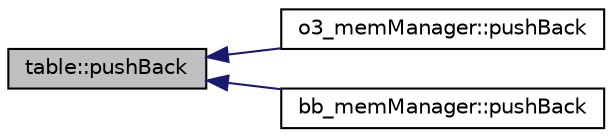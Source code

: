 digraph G
{
  edge [fontname="Helvetica",fontsize="10",labelfontname="Helvetica",labelfontsize="10"];
  node [fontname="Helvetica",fontsize="10",shape=record];
  rankdir=LR;
  Node1 [label="table::pushBack",height=0.2,width=0.4,color="black", fillcolor="grey75", style="filled" fontcolor="black"];
  Node1 -> Node2 [dir=back,color="midnightblue",fontsize="10",style="solid",fontname="Helvetica"];
  Node2 [label="o3_memManager::pushBack",height=0.2,width=0.4,color="black", fillcolor="white", style="filled",URL="$classo3__memManager.html#a7bfed5553c2212750ee610da67bc43e7"];
  Node1 -> Node3 [dir=back,color="midnightblue",fontsize="10",style="solid",fontname="Helvetica"];
  Node3 [label="bb_memManager::pushBack",height=0.2,width=0.4,color="black", fillcolor="white", style="filled",URL="$classbb__memManager.html#ac5be071d8bb76ed1629e3b5a1d55d51d"];
}
